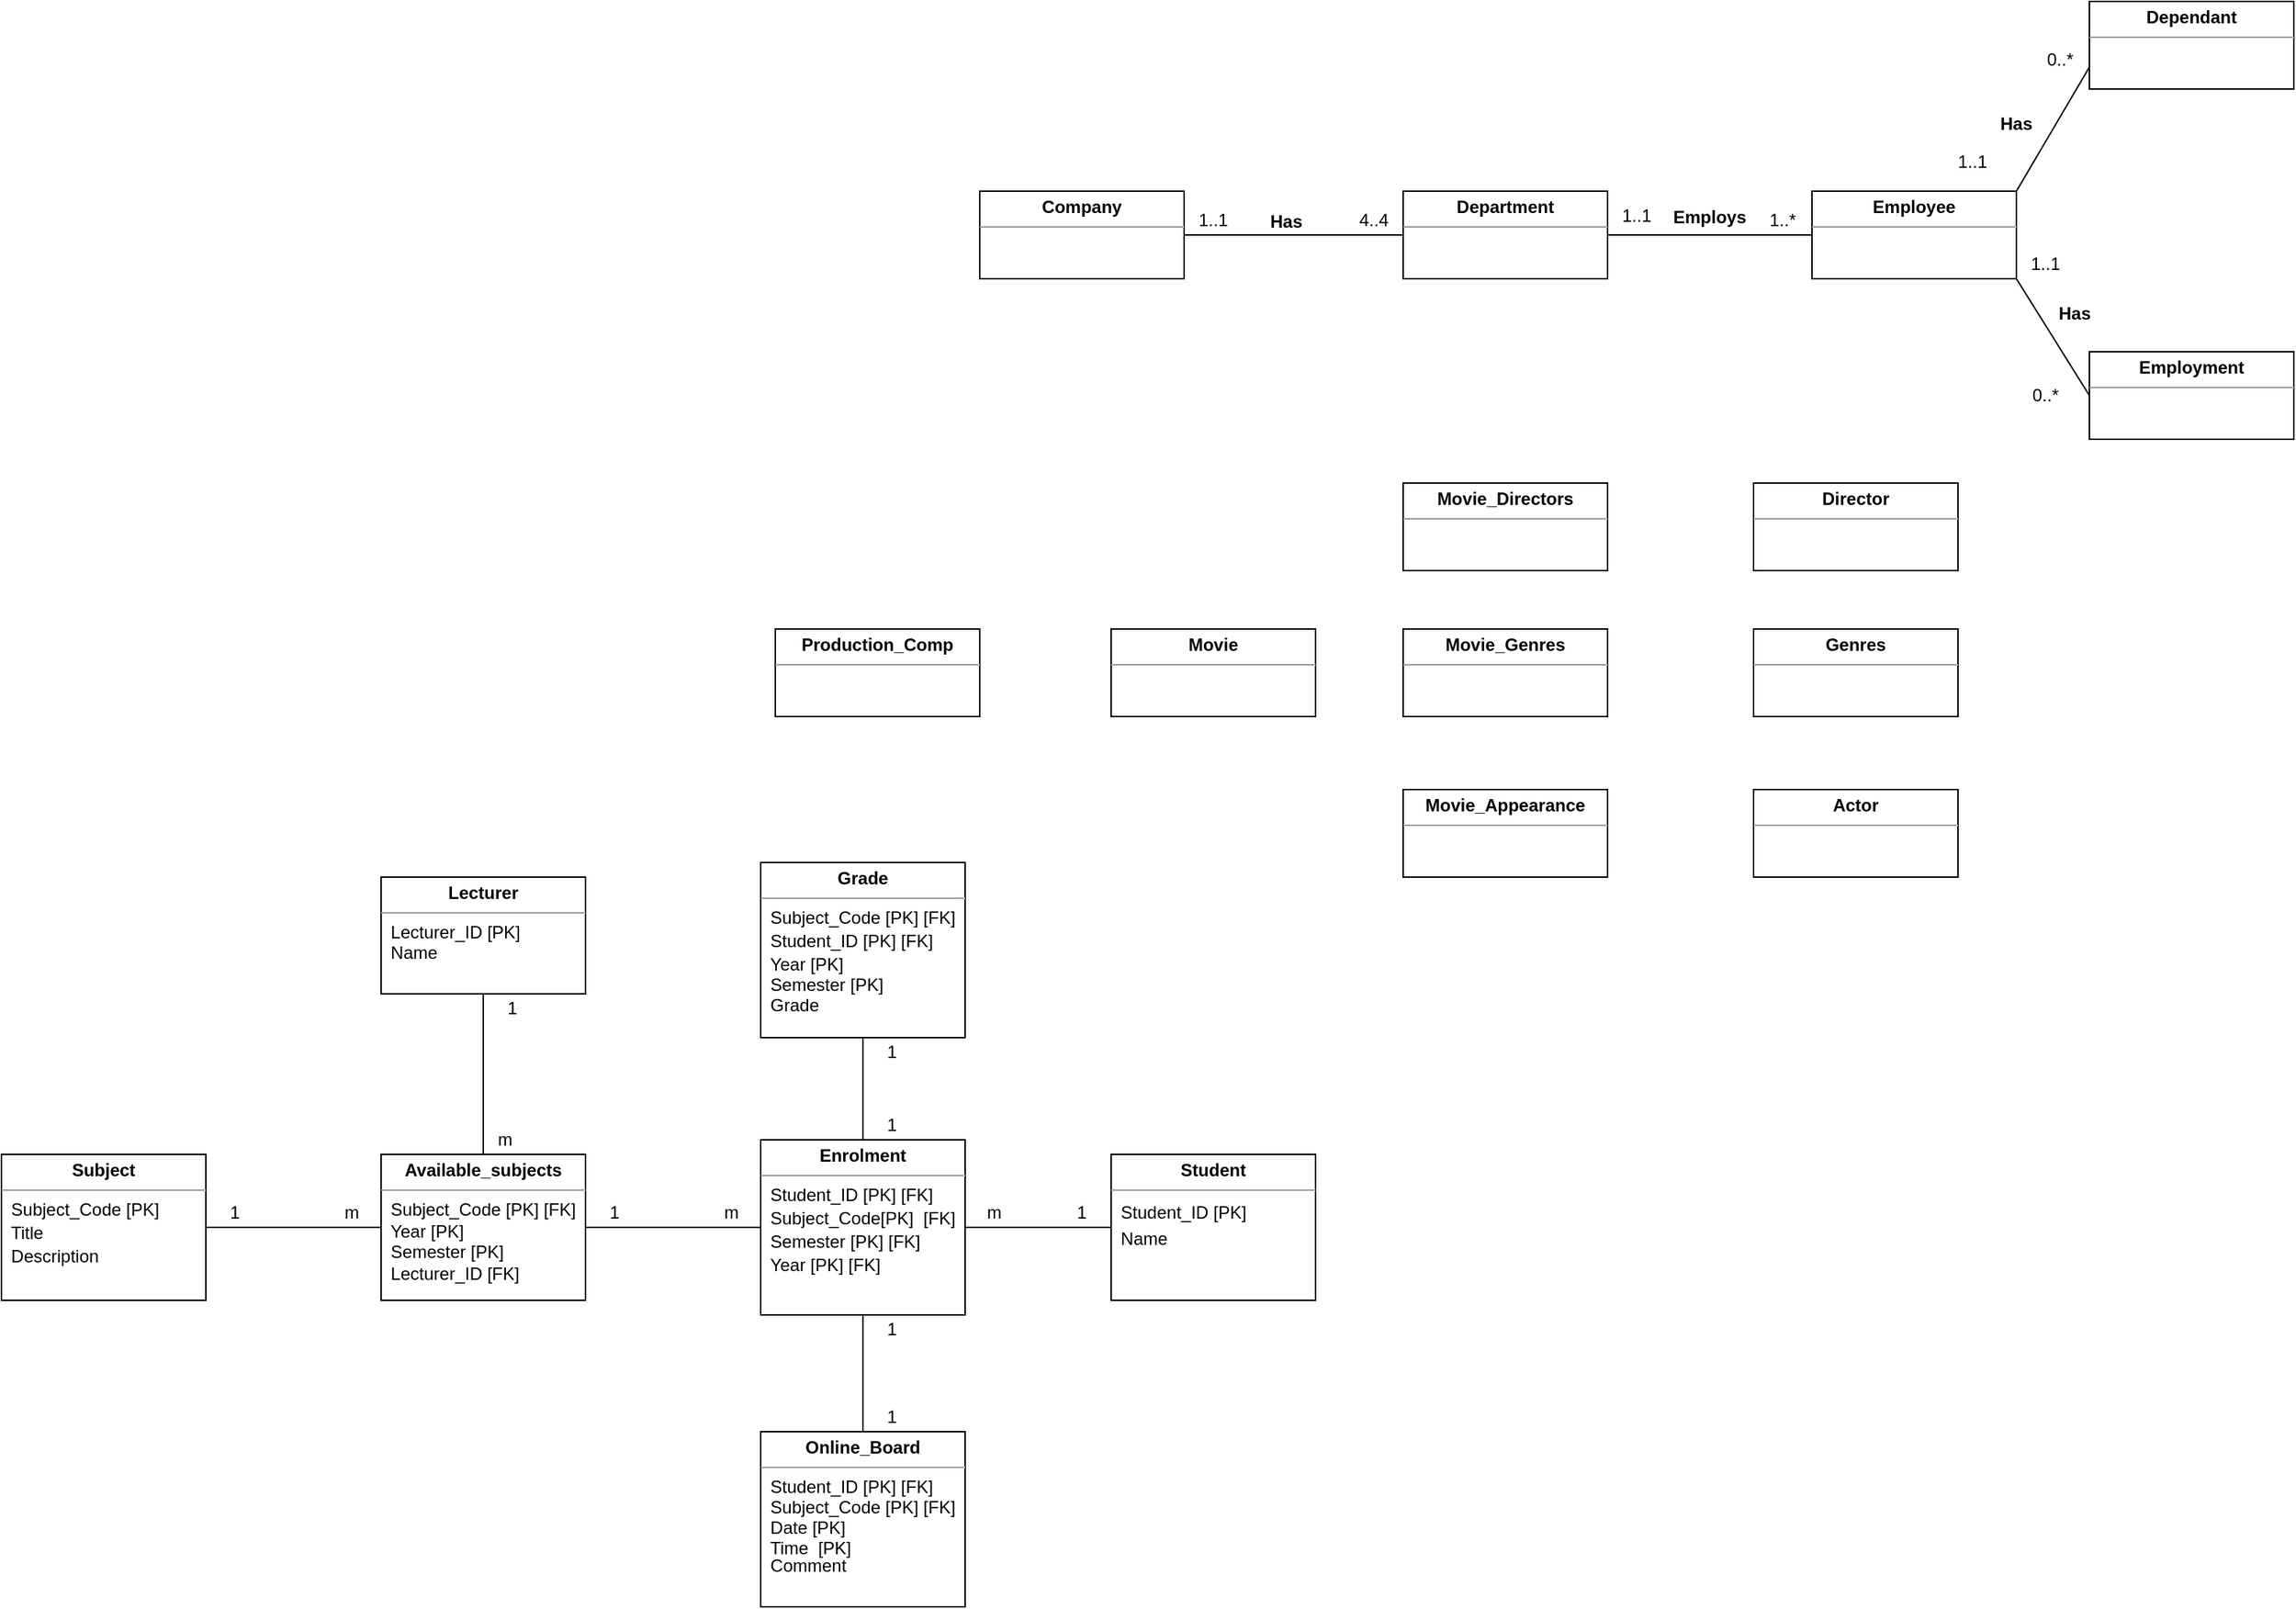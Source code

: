 <mxfile version="12.9.6" type="github">
  <diagram id="6DkOG1rdwAIXr64x-w1V" name="Page-1">
    <mxGraphModel dx="3058" dy="1595" grid="1" gridSize="10" guides="1" tooltips="1" connect="1" arrows="1" fold="1" page="1" pageScale="1" pageWidth="850" pageHeight="1100" math="0" shadow="0">
      <root>
        <mxCell id="0" />
        <mxCell id="1" parent="0" />
        <mxCell id="mapiuc-g3xAohrEqVc1D-4" value="&lt;p style=&quot;margin: 0px ; margin-top: 4px ; text-align: center&quot;&gt;&lt;b&gt;Company&lt;/b&gt;&lt;br&gt;&lt;/p&gt;&lt;hr size=&quot;1&quot;&gt;&lt;div style=&quot;height: 2px&quot;&gt;&lt;/div&gt;" style="verticalAlign=top;align=left;overflow=fill;fontSize=12;fontFamily=Helvetica;html=1;" vertex="1" parent="1">
          <mxGeometry x="-100" y="150" width="140" height="60" as="geometry" />
        </mxCell>
        <mxCell id="mapiuc-g3xAohrEqVc1D-5" value="&lt;p style=&quot;margin: 0px ; margin-top: 4px ; text-align: center&quot;&gt;&lt;b&gt;Department&lt;/b&gt;&lt;br&gt;&lt;/p&gt;&lt;hr size=&quot;1&quot;&gt;&lt;div style=&quot;height: 2px&quot;&gt;&lt;/div&gt;" style="verticalAlign=top;align=left;overflow=fill;fontSize=12;fontFamily=Helvetica;html=1;" vertex="1" parent="1">
          <mxGeometry x="190" y="150" width="140" height="60" as="geometry" />
        </mxCell>
        <mxCell id="mapiuc-g3xAohrEqVc1D-6" value="&lt;p style=&quot;margin: 0px ; margin-top: 4px ; text-align: center&quot;&gt;&lt;b&gt;Employee&lt;/b&gt;&lt;br&gt;&lt;/p&gt;&lt;hr size=&quot;1&quot;&gt;&lt;div style=&quot;height: 2px&quot;&gt;&lt;/div&gt;" style="verticalAlign=top;align=left;overflow=fill;fontSize=12;fontFamily=Helvetica;html=1;" vertex="1" parent="1">
          <mxGeometry x="470" y="150" width="140" height="60" as="geometry" />
        </mxCell>
        <mxCell id="mapiuc-g3xAohrEqVc1D-7" value="&lt;p style=&quot;margin: 0px ; margin-top: 4px ; text-align: center&quot;&gt;&lt;b&gt;Dependant&lt;/b&gt;&lt;br&gt;&lt;/p&gt;&lt;hr size=&quot;1&quot;&gt;&lt;div style=&quot;height: 2px&quot;&gt;&lt;/div&gt;" style="verticalAlign=top;align=left;overflow=fill;fontSize=12;fontFamily=Helvetica;html=1;" vertex="1" parent="1">
          <mxGeometry x="660" y="20" width="140" height="60" as="geometry" />
        </mxCell>
        <mxCell id="mapiuc-g3xAohrEqVc1D-8" value="&lt;p style=&quot;margin: 0px ; margin-top: 4px ; text-align: center&quot;&gt;&lt;b&gt;Employment&lt;/b&gt;&lt;br&gt;&lt;/p&gt;&lt;hr size=&quot;1&quot;&gt;&lt;div style=&quot;height: 2px&quot;&gt;&lt;/div&gt;" style="verticalAlign=top;align=left;overflow=fill;fontSize=12;fontFamily=Helvetica;html=1;" vertex="1" parent="1">
          <mxGeometry x="660" y="260" width="140" height="60" as="geometry" />
        </mxCell>
        <mxCell id="mapiuc-g3xAohrEqVc1D-12" value="" style="endArrow=none;html=1;exitX=1;exitY=0.5;exitDx=0;exitDy=0;entryX=0;entryY=0.5;entryDx=0;entryDy=0;" edge="1" parent="1" source="mapiuc-g3xAohrEqVc1D-4" target="mapiuc-g3xAohrEqVc1D-5">
          <mxGeometry width="50" height="50" relative="1" as="geometry">
            <mxPoint x="230" y="280" as="sourcePoint" />
            <mxPoint x="280" y="230" as="targetPoint" />
          </mxGeometry>
        </mxCell>
        <mxCell id="mapiuc-g3xAohrEqVc1D-13" value="" style="endArrow=none;html=1;exitX=1;exitY=0.5;exitDx=0;exitDy=0;entryX=0;entryY=0.5;entryDx=0;entryDy=0;" edge="1" parent="1" source="mapiuc-g3xAohrEqVc1D-5" target="mapiuc-g3xAohrEqVc1D-6">
          <mxGeometry width="50" height="50" relative="1" as="geometry">
            <mxPoint x="400" y="179.41" as="sourcePoint" />
            <mxPoint x="460" y="179" as="targetPoint" />
          </mxGeometry>
        </mxCell>
        <mxCell id="mapiuc-g3xAohrEqVc1D-15" value="" style="endArrow=none;html=1;exitX=1;exitY=0;exitDx=0;exitDy=0;entryX=0;entryY=0.75;entryDx=0;entryDy=0;" edge="1" parent="1" source="mapiuc-g3xAohrEqVc1D-6" target="mapiuc-g3xAohrEqVc1D-7">
          <mxGeometry width="50" height="50" relative="1" as="geometry">
            <mxPoint x="650" y="110.0" as="sourcePoint" />
            <mxPoint x="730" y="110.0" as="targetPoint" />
          </mxGeometry>
        </mxCell>
        <mxCell id="mapiuc-g3xAohrEqVc1D-17" value="" style="endArrow=none;html=1;exitX=1;exitY=1;exitDx=0;exitDy=0;entryX=0;entryY=0.5;entryDx=0;entryDy=0;" edge="1" parent="1" source="mapiuc-g3xAohrEqVc1D-6" target="mapiuc-g3xAohrEqVc1D-8">
          <mxGeometry width="50" height="50" relative="1" as="geometry">
            <mxPoint x="610" y="240.0" as="sourcePoint" />
            <mxPoint x="690" y="240.0" as="targetPoint" />
          </mxGeometry>
        </mxCell>
        <mxCell id="mapiuc-g3xAohrEqVc1D-18" value="1..1" style="text;html=1;strokeColor=none;fillColor=none;align=center;verticalAlign=middle;whiteSpace=wrap;rounded=0;" vertex="1" parent="1">
          <mxGeometry x="40" y="160" width="40" height="20" as="geometry" />
        </mxCell>
        <mxCell id="mapiuc-g3xAohrEqVc1D-19" value="4..4" style="text;html=1;strokeColor=none;fillColor=none;align=center;verticalAlign=middle;whiteSpace=wrap;rounded=0;" vertex="1" parent="1">
          <mxGeometry x="150" y="160" width="40" height="20" as="geometry" />
        </mxCell>
        <mxCell id="mapiuc-g3xAohrEqVc1D-20" value="1..1" style="text;html=1;strokeColor=none;fillColor=none;align=center;verticalAlign=middle;whiteSpace=wrap;rounded=0;" vertex="1" parent="1">
          <mxGeometry x="330" y="157" width="40" height="20" as="geometry" />
        </mxCell>
        <mxCell id="mapiuc-g3xAohrEqVc1D-21" value="1..*" style="text;html=1;strokeColor=none;fillColor=none;align=center;verticalAlign=middle;whiteSpace=wrap;rounded=0;" vertex="1" parent="1">
          <mxGeometry x="430" y="160" width="40" height="20" as="geometry" />
        </mxCell>
        <mxCell id="mapiuc-g3xAohrEqVc1D-22" value="1..1" style="text;html=1;strokeColor=none;fillColor=none;align=center;verticalAlign=middle;whiteSpace=wrap;rounded=0;" vertex="1" parent="1">
          <mxGeometry x="560" y="120" width="40" height="20" as="geometry" />
        </mxCell>
        <mxCell id="mapiuc-g3xAohrEqVc1D-23" value="0..*" style="text;html=1;strokeColor=none;fillColor=none;align=center;verticalAlign=middle;whiteSpace=wrap;rounded=0;" vertex="1" parent="1">
          <mxGeometry x="620" y="50" width="40" height="20" as="geometry" />
        </mxCell>
        <mxCell id="mapiuc-g3xAohrEqVc1D-24" value="1..1" style="text;html=1;strokeColor=none;fillColor=none;align=center;verticalAlign=middle;whiteSpace=wrap;rounded=0;" vertex="1" parent="1">
          <mxGeometry x="610" y="190" width="40" height="20" as="geometry" />
        </mxCell>
        <mxCell id="mapiuc-g3xAohrEqVc1D-25" value="0..*" style="text;html=1;strokeColor=none;fillColor=none;align=center;verticalAlign=middle;whiteSpace=wrap;rounded=0;" vertex="1" parent="1">
          <mxGeometry x="610" y="280" width="40" height="20" as="geometry" />
        </mxCell>
        <mxCell id="mapiuc-g3xAohrEqVc1D-26" value="&lt;p style=&quot;margin: 0px ; margin-top: 4px ; text-align: center&quot;&gt;&lt;b&gt;Movie&lt;/b&gt;&lt;br&gt;&lt;/p&gt;&lt;hr size=&quot;1&quot;&gt;&lt;div style=&quot;height: 2px&quot;&gt;&lt;/div&gt;" style="verticalAlign=top;align=left;overflow=fill;fontSize=12;fontFamily=Helvetica;html=1;" vertex="1" parent="1">
          <mxGeometry x="-10" y="450" width="140" height="60" as="geometry" />
        </mxCell>
        <mxCell id="mapiuc-g3xAohrEqVc1D-27" value="&lt;p style=&quot;margin: 0px ; margin-top: 4px ; text-align: center&quot;&gt;&lt;b&gt;Production_Comp&lt;/b&gt;&lt;br&gt;&lt;/p&gt;&lt;hr size=&quot;1&quot;&gt;&lt;div style=&quot;height: 2px&quot;&gt;&lt;/div&gt;" style="verticalAlign=top;align=left;overflow=fill;fontSize=12;fontFamily=Helvetica;html=1;" vertex="1" parent="1">
          <mxGeometry x="-240" y="450" width="140" height="60" as="geometry" />
        </mxCell>
        <mxCell id="mapiuc-g3xAohrEqVc1D-28" value="&lt;p style=&quot;margin: 0px ; margin-top: 4px ; text-align: center&quot;&gt;&lt;b&gt;Genres&lt;/b&gt;&lt;br&gt;&lt;/p&gt;&lt;hr size=&quot;1&quot;&gt;&lt;div style=&quot;height: 2px&quot;&gt;&lt;/div&gt;" style="verticalAlign=top;align=left;overflow=fill;fontSize=12;fontFamily=Helvetica;html=1;" vertex="1" parent="1">
          <mxGeometry x="430" y="450" width="140" height="60" as="geometry" />
        </mxCell>
        <mxCell id="mapiuc-g3xAohrEqVc1D-29" value="&lt;p style=&quot;margin: 0px ; margin-top: 4px ; text-align: center&quot;&gt;&lt;b&gt;Director&lt;/b&gt;&lt;br&gt;&lt;/p&gt;&lt;hr size=&quot;1&quot;&gt;&lt;div style=&quot;height: 2px&quot;&gt;&lt;/div&gt;" style="verticalAlign=top;align=left;overflow=fill;fontSize=12;fontFamily=Helvetica;html=1;" vertex="1" parent="1">
          <mxGeometry x="430" y="350" width="140" height="60" as="geometry" />
        </mxCell>
        <mxCell id="mapiuc-g3xAohrEqVc1D-30" value="&lt;p style=&quot;margin: 0px ; margin-top: 4px ; text-align: center&quot;&gt;&lt;b&gt;Actor&lt;/b&gt;&lt;br&gt;&lt;/p&gt;&lt;hr size=&quot;1&quot;&gt;&lt;div style=&quot;height: 2px&quot;&gt;&lt;/div&gt;" style="verticalAlign=top;align=left;overflow=fill;fontSize=12;fontFamily=Helvetica;html=1;" vertex="1" parent="1">
          <mxGeometry x="430" y="560" width="140" height="60" as="geometry" />
        </mxCell>
        <mxCell id="mapiuc-g3xAohrEqVc1D-31" value="&lt;p style=&quot;margin: 0px ; margin-top: 4px ; text-align: center&quot;&gt;&lt;b&gt;Movie_Appearance&lt;/b&gt;&lt;br&gt;&lt;/p&gt;&lt;hr size=&quot;1&quot;&gt;&lt;div style=&quot;height: 2px&quot;&gt;&lt;/div&gt;" style="verticalAlign=top;align=left;overflow=fill;fontSize=12;fontFamily=Helvetica;html=1;" vertex="1" parent="1">
          <mxGeometry x="190" y="560" width="140" height="60" as="geometry" />
        </mxCell>
        <mxCell id="mapiuc-g3xAohrEqVc1D-32" value="&lt;p style=&quot;margin: 0px ; margin-top: 4px ; text-align: center&quot;&gt;&lt;b&gt;Movie_Genres&lt;/b&gt;&lt;br&gt;&lt;/p&gt;&lt;hr size=&quot;1&quot;&gt;&lt;div style=&quot;height: 2px&quot;&gt;&lt;/div&gt;" style="verticalAlign=top;align=left;overflow=fill;fontSize=12;fontFamily=Helvetica;html=1;" vertex="1" parent="1">
          <mxGeometry x="190" y="450" width="140" height="60" as="geometry" />
        </mxCell>
        <mxCell id="mapiuc-g3xAohrEqVc1D-33" value="&lt;p style=&quot;margin: 0px ; margin-top: 4px ; text-align: center&quot;&gt;&lt;b&gt;Movie_Directors&lt;/b&gt;&lt;br&gt;&lt;/p&gt;&lt;hr size=&quot;1&quot;&gt;&lt;div style=&quot;height: 2px&quot;&gt;&lt;/div&gt;" style="verticalAlign=top;align=left;overflow=fill;fontSize=12;fontFamily=Helvetica;html=1;" vertex="1" parent="1">
          <mxGeometry x="190" y="350" width="140" height="60" as="geometry" />
        </mxCell>
        <mxCell id="mapiuc-g3xAohrEqVc1D-43" value="Has" style="text;align=center;fontStyle=1;verticalAlign=middle;spacingLeft=3;spacingRight=3;strokeColor=none;rotatable=0;points=[[0,0.5],[1,0.5]];portConstraint=eastwest;" vertex="1" parent="1">
          <mxGeometry x="70" y="157" width="80" height="26" as="geometry" />
        </mxCell>
        <mxCell id="mapiuc-g3xAohrEqVc1D-45" value="Employs" style="text;align=center;fontStyle=1;verticalAlign=middle;spacingLeft=3;spacingRight=3;strokeColor=none;rotatable=0;points=[[0,0.5],[1,0.5]];portConstraint=eastwest;" vertex="1" parent="1">
          <mxGeometry x="360" y="154" width="80" height="26" as="geometry" />
        </mxCell>
        <mxCell id="mapiuc-g3xAohrEqVc1D-46" value="Has" style="text;align=center;fontStyle=1;verticalAlign=middle;spacingLeft=3;spacingRight=3;strokeColor=none;rotatable=0;points=[[0,0.5],[1,0.5]];portConstraint=eastwest;" vertex="1" parent="1">
          <mxGeometry x="570" y="90" width="80" height="26" as="geometry" />
        </mxCell>
        <mxCell id="mapiuc-g3xAohrEqVc1D-47" value="Has" style="text;align=center;fontStyle=1;verticalAlign=middle;spacingLeft=3;spacingRight=3;strokeColor=none;rotatable=0;points=[[0,0.5],[1,0.5]];portConstraint=eastwest;" vertex="1" parent="1">
          <mxGeometry x="610" y="220" width="80" height="26" as="geometry" />
        </mxCell>
        <mxCell id="mapiuc-g3xAohrEqVc1D-49" value="&lt;p style=&quot;margin: 0px ; margin-top: 4px ; text-align: center&quot;&gt;&lt;b&gt;Subject&lt;/b&gt;&lt;br&gt;&lt;/p&gt;&lt;hr size=&quot;1&quot;&gt;&lt;div style=&quot;height: 2px&quot;&gt;&amp;nbsp; Subject_Code [PK]&lt;br&gt;&lt;/div&gt;&lt;div style=&quot;height: 2px&quot;&gt;&lt;br&gt;&lt;/div&gt;&lt;div style=&quot;height: 2px&quot;&gt;&lt;br&gt;&lt;/div&gt;&lt;div style=&quot;height: 2px&quot;&gt;&lt;br&gt;&lt;/div&gt;&lt;div style=&quot;height: 2px&quot;&gt;&lt;br&gt;&lt;/div&gt;&lt;div style=&quot;height: 2px&quot;&gt;&lt;br&gt;&lt;/div&gt;&lt;div style=&quot;height: 2px&quot;&gt;&lt;br&gt;&lt;/div&gt;&lt;div style=&quot;height: 2px&quot;&gt;&lt;br&gt;&lt;/div&gt;&lt;div style=&quot;height: 2px&quot;&gt;&amp;nbsp; Title &lt;br&gt;&lt;/div&gt;&lt;div style=&quot;height: 2px&quot;&gt;&lt;br&gt;&lt;/div&gt;&lt;div style=&quot;height: 2px&quot;&gt;&lt;br&gt;&lt;/div&gt;&lt;div style=&quot;height: 2px&quot;&gt;&lt;br&gt;&lt;/div&gt;&lt;div style=&quot;height: 2px&quot;&gt;&lt;br&gt;&lt;/div&gt;&lt;div style=&quot;height: 2px&quot;&gt;&lt;br&gt;&lt;/div&gt;&lt;div style=&quot;height: 2px&quot;&gt;&lt;br&gt;&lt;/div&gt;&lt;div style=&quot;height: 2px&quot;&gt;&lt;br&gt;&lt;/div&gt;&lt;div style=&quot;height: 2px&quot;&gt;&amp;nbsp; Description&lt;br&gt;&lt;/div&gt;" style="verticalAlign=top;align=left;overflow=fill;fontSize=12;fontFamily=Helvetica;html=1;" vertex="1" parent="1">
          <mxGeometry x="-770" y="810" width="140" height="100" as="geometry" />
        </mxCell>
        <mxCell id="mapiuc-g3xAohrEqVc1D-50" value="&lt;p style=&quot;margin: 0px ; margin-top: 4px ; text-align: center&quot;&gt;&lt;b&gt;Available_subjects&lt;/b&gt;&lt;br&gt;&lt;/p&gt;&lt;hr size=&quot;1&quot;&gt;&lt;div&gt;&amp;nbsp; Subject_Code [PK] [FK]&lt;br&gt;&lt;/div&gt;&lt;div&gt;&amp;nbsp; Year [PK]&lt;br&gt;&lt;/div&gt;&lt;div&gt;&amp;nbsp; Semester [PK]&lt;br&gt;&lt;/div&gt;&lt;div&gt;&amp;nbsp; Lecturer_ID [FK]&lt;br&gt;&lt;/div&gt;" style="verticalAlign=top;align=left;overflow=fill;fontSize=12;fontFamily=Helvetica;html=1;" vertex="1" parent="1">
          <mxGeometry x="-510" y="810" width="140" height="100" as="geometry" />
        </mxCell>
        <mxCell id="mapiuc-g3xAohrEqVc1D-51" value="&lt;p style=&quot;margin: 0px ; margin-top: 4px ; text-align: center&quot;&gt;&lt;b&gt;Lecturer&lt;/b&gt;&lt;br&gt;&lt;/p&gt;&lt;hr size=&quot;1&quot;&gt;&lt;div style=&quot;height: 2px&quot;&gt;&amp;nbsp; Lecturer_ID [PK]&lt;br&gt;&lt;/div&gt;&lt;div style=&quot;height: 2px&quot;&gt;&lt;br&gt;&lt;/div&gt;&lt;div style=&quot;height: 2px&quot;&gt;&lt;br&gt;&lt;/div&gt;&lt;div style=&quot;height: 2px&quot;&gt;&lt;br&gt;&lt;/div&gt;&lt;div style=&quot;height: 2px&quot;&gt;&lt;br&gt;&lt;/div&gt;&lt;div style=&quot;height: 2px&quot;&gt;&lt;br&gt;&lt;/div&gt;&lt;div style=&quot;height: 2px&quot;&gt;&lt;br&gt;&lt;/div&gt;&lt;div style=&quot;height: 2px&quot;&gt;&amp;nbsp; Name&lt;br&gt;&lt;/div&gt;" style="verticalAlign=top;align=left;overflow=fill;fontSize=12;fontFamily=Helvetica;html=1;" vertex="1" parent="1">
          <mxGeometry x="-510" y="620" width="140" height="80" as="geometry" />
        </mxCell>
        <mxCell id="mapiuc-g3xAohrEqVc1D-52" value="&lt;p style=&quot;margin: 0px ; margin-top: 4px ; text-align: center&quot;&gt;&lt;b&gt;Enrolment&lt;/b&gt;&lt;br&gt;&lt;/p&gt;&lt;hr size=&quot;1&quot;&gt;&lt;div style=&quot;height: 2px&quot;&gt;&amp;nbsp; Student_ID [PK] [FK]&lt;br&gt;&lt;/div&gt;&lt;div style=&quot;height: 2px&quot;&gt;&lt;br&gt;&lt;/div&gt;&lt;div style=&quot;height: 2px&quot;&gt;&lt;br&gt;&lt;/div&gt;&lt;div style=&quot;height: 2px&quot;&gt;&lt;br&gt;&lt;/div&gt;&lt;div style=&quot;height: 2px&quot;&gt;&lt;br&gt;&lt;/div&gt;&lt;div style=&quot;height: 2px&quot;&gt;&lt;br&gt;&lt;/div&gt;&lt;div style=&quot;height: 2px&quot;&gt;&lt;br&gt;&lt;/div&gt;&lt;div style=&quot;height: 2px&quot;&gt;&lt;br&gt;&lt;/div&gt;&lt;div style=&quot;height: 2px&quot;&gt;&amp;nbsp; Subject_Code[PK]&amp;nbsp; [FK]&lt;/div&gt;&lt;div style=&quot;height: 2px&quot;&gt;&lt;br&gt;&lt;/div&gt;&lt;div style=&quot;height: 2px&quot;&gt;&lt;br&gt;&lt;/div&gt;&lt;div style=&quot;height: 2px&quot;&gt;&lt;br&gt;&lt;/div&gt;&lt;div style=&quot;height: 2px&quot;&gt;&lt;br&gt;&lt;/div&gt;&lt;div style=&quot;height: 2px&quot;&gt;&lt;br&gt;&lt;/div&gt;&lt;div style=&quot;height: 2px&quot;&gt;&lt;br&gt;&lt;/div&gt;&lt;div style=&quot;height: 2px&quot;&gt;&lt;br&gt;&lt;/div&gt;&lt;div style=&quot;height: 2px&quot;&gt;&amp;nbsp; Semester [PK] [FK]&lt;/div&gt;&lt;div style=&quot;height: 2px&quot;&gt;&lt;br&gt;&lt;/div&gt;&lt;div style=&quot;height: 2px&quot;&gt;&lt;br&gt;&lt;/div&gt;&lt;div style=&quot;height: 2px&quot;&gt;&lt;br&gt;&lt;/div&gt;&lt;div style=&quot;height: 2px&quot;&gt;&lt;br&gt;&lt;/div&gt;&lt;div style=&quot;height: 2px&quot;&gt;&lt;br&gt;&lt;/div&gt;&lt;div style=&quot;height: 2px&quot;&gt;&amp;nbsp;&lt;br&gt;&lt;/div&gt;&lt;div style=&quot;height: 2px&quot;&gt;&lt;br&gt;&lt;/div&gt;&lt;div style=&quot;height: 2px&quot;&gt;&amp;nbsp; Year [PK] [FK]&lt;/div&gt;" style="verticalAlign=top;align=left;overflow=fill;fontSize=12;fontFamily=Helvetica;html=1;" vertex="1" parent="1">
          <mxGeometry x="-250" y="800" width="140" height="120" as="geometry" />
        </mxCell>
        <mxCell id="mapiuc-g3xAohrEqVc1D-53" value="&lt;p style=&quot;margin: 0px ; margin-top: 4px ; text-align: center&quot;&gt;&lt;b&gt;Online_Board&lt;/b&gt;&lt;br&gt;&lt;/p&gt;&lt;hr size=&quot;1&quot;&gt;&lt;div style=&quot;height: 2px&quot;&gt;&amp;nbsp; Student_ID [PK] [FK]&lt;/div&gt;&lt;div style=&quot;height: 2px&quot;&gt;&lt;br&gt;&lt;/div&gt;&lt;div style=&quot;height: 2px&quot;&gt;&lt;br&gt;&lt;/div&gt;&lt;div style=&quot;height: 2px&quot;&gt;&lt;br&gt;&lt;/div&gt;&lt;div style=&quot;height: 2px&quot;&gt;&lt;br&gt;&lt;/div&gt;&lt;div style=&quot;height: 2px&quot;&gt;&lt;br&gt;&lt;/div&gt;&lt;div style=&quot;height: 2px&quot;&gt;&lt;br&gt;&lt;/div&gt;&lt;div style=&quot;height: 2px&quot;&gt;&amp;nbsp; Subject_Code [PK] [FK]&lt;/div&gt;&lt;div style=&quot;height: 2px&quot;&gt;&lt;br&gt;&lt;/div&gt;&lt;div style=&quot;height: 2px&quot;&gt;&lt;br&gt;&lt;/div&gt;&lt;div style=&quot;height: 2px&quot;&gt;&lt;br&gt;&lt;/div&gt;&lt;div style=&quot;height: 2px&quot;&gt;&lt;br&gt;&lt;/div&gt;&lt;div style=&quot;height: 2px&quot;&gt;&lt;br&gt;&lt;/div&gt;&lt;div style=&quot;height: 2px&quot;&gt;&amp;nbsp; &lt;br&gt;&lt;/div&gt;&lt;div style=&quot;height: 2px&quot;&gt;&amp;nbsp; Date [PK]&lt;br&gt;&lt;/div&gt;&lt;div style=&quot;height: 2px&quot;&gt;&lt;br&gt;&lt;/div&gt;&lt;div style=&quot;height: 2px&quot;&gt;&lt;br&gt;&lt;/div&gt;&lt;div style=&quot;height: 2px&quot;&gt;&lt;br&gt;&lt;/div&gt;&lt;div style=&quot;height: 2px&quot;&gt;&lt;br&gt;&lt;/div&gt;&lt;div style=&quot;height: 2px&quot;&gt;&lt;br&gt;&lt;/div&gt;&lt;div style=&quot;height: 2px&quot;&gt;&lt;br&gt;&lt;/div&gt;&lt;div style=&quot;height: 2px&quot;&gt;&amp;nbsp; Time&amp;nbsp; [PK]&lt;br&gt;&lt;div style=&quot;height: 2px&quot;&gt;&lt;br&gt;&lt;/div&gt;&lt;div style=&quot;height: 2px&quot;&gt;&lt;br&gt;&lt;/div&gt;&lt;div style=&quot;height: 2px&quot;&gt;&lt;br&gt;&lt;/div&gt;&lt;div style=&quot;height: 2px&quot;&gt;&lt;br&gt;&lt;br&gt;&lt;/div&gt;&lt;/div&gt;&lt;div style=&quot;height: 2px&quot;&gt;&lt;br&gt;&lt;/div&gt;&lt;div style=&quot;height: 2px&quot;&gt;&lt;br&gt;&lt;/div&gt;&lt;div style=&quot;height: 2px&quot;&gt;&lt;br&gt;&lt;/div&gt;&lt;div style=&quot;height: 2px&quot;&gt;&lt;br&gt;&lt;/div&gt;&lt;div style=&quot;height: 2px&quot;&gt;&lt;br&gt;&lt;/div&gt;&lt;div style=&quot;height: 2px&quot;&gt;&amp;nbsp; Comment&lt;br&gt;&lt;/div&gt;&lt;div style=&quot;height: 2px&quot;&gt;&lt;br&gt;&lt;/div&gt;&lt;div style=&quot;height: 2px&quot;&gt;&lt;br&gt;&lt;/div&gt;&lt;div style=&quot;height: 2px&quot;&gt;&lt;br&gt;&lt;/div&gt;&lt;div style=&quot;height: 2px&quot;&gt;&lt;br&gt;&lt;/div&gt;&lt;div style=&quot;height: 2px&quot;&gt;&lt;br&gt;&lt;/div&gt;&lt;div style=&quot;height: 2px&quot;&gt;&lt;br&gt;&lt;/div&gt;" style="verticalAlign=top;align=left;overflow=fill;fontSize=12;fontFamily=Helvetica;html=1;" vertex="1" parent="1">
          <mxGeometry x="-250" y="1000" width="140" height="120" as="geometry" />
        </mxCell>
        <mxCell id="mapiuc-g3xAohrEqVc1D-54" value="&lt;p style=&quot;margin: 0px ; margin-top: 4px ; text-align: center&quot;&gt;&lt;b&gt;Student&lt;/b&gt;&lt;br&gt;&lt;/p&gt;&lt;hr size=&quot;1&quot;&gt;&lt;div style=&quot;height: 2px&quot;&gt;&amp;nbsp; &lt;br&gt;&lt;/div&gt;&lt;div style=&quot;height: 2px&quot;&gt;&amp;nbsp; Student_ID [PK]&lt;/div&gt;&lt;div style=&quot;height: 2px&quot;&gt;&lt;br&gt;&lt;/div&gt;&lt;div style=&quot;height: 2px&quot;&gt;&lt;br&gt;&lt;/div&gt;&lt;div style=&quot;height: 2px&quot;&gt;&lt;br&gt;&lt;/div&gt;&lt;div style=&quot;height: 2px&quot;&gt;&lt;br&gt;&lt;/div&gt;&lt;div style=&quot;height: 2px&quot;&gt;&lt;br&gt;&lt;/div&gt;&lt;div style=&quot;height: 2px&quot;&gt;&lt;br&gt;&lt;/div&gt;&lt;div style=&quot;height: 2px&quot;&gt;&lt;br&gt;&lt;/div&gt;&lt;div style=&quot;height: 2px&quot;&gt;&lt;br&gt;&lt;/div&gt;&lt;div style=&quot;height: 2px&quot;&gt;&amp;nbsp; Name&lt;div style=&quot;height: 2px&quot;&gt;&lt;br&gt;&lt;/div&gt;&lt;div style=&quot;height: 2px&quot;&gt;&lt;br&gt;&lt;br&gt;&lt;/div&gt;&lt;div style=&quot;height: 2px&quot;&gt;&lt;br&gt;&lt;/div&gt;&lt;div style=&quot;height: 2px&quot;&gt;&lt;br&gt;&lt;/div&gt;&lt;div style=&quot;height: 2px&quot;&gt;&lt;br&gt;&lt;/div&gt;&lt;div style=&quot;height: 2px&quot;&gt;&lt;br&gt;&lt;br&gt;&lt;/div&gt;&lt;/div&gt;" style="verticalAlign=top;align=left;overflow=fill;fontSize=12;fontFamily=Helvetica;html=1;" vertex="1" parent="1">
          <mxGeometry x="-10" y="810" width="140" height="100" as="geometry" />
        </mxCell>
        <mxCell id="mapiuc-g3xAohrEqVc1D-55" value="&lt;p style=&quot;margin: 0px ; margin-top: 4px ; text-align: center&quot;&gt;&lt;b&gt;Grade&lt;/b&gt;&lt;br&gt;&lt;/p&gt;&lt;hr size=&quot;1&quot;&gt;&lt;div style=&quot;height: 2px&quot;&gt;&amp;nbsp; Subject_Code [PK] [FK]&lt;/div&gt;&lt;div style=&quot;height: 2px&quot;&gt;&lt;br&gt;&lt;/div&gt;&lt;div style=&quot;height: 2px&quot;&gt;&lt;br&gt;&lt;/div&gt;&lt;div style=&quot;height: 2px&quot;&gt;&lt;br&gt;&lt;/div&gt;&lt;div style=&quot;height: 2px&quot;&gt;&lt;br&gt;&lt;/div&gt;&lt;div style=&quot;height: 2px&quot;&gt;&lt;br&gt;&lt;/div&gt;&lt;div style=&quot;height: 2px&quot;&gt;&lt;br&gt;&lt;/div&gt;&lt;div style=&quot;height: 2px&quot;&gt;&lt;br&gt;&lt;/div&gt;&lt;div style=&quot;height: 2px&quot;&gt;&amp;nbsp; Student_ID [PK] [FK]&lt;/div&gt;&lt;div style=&quot;height: 2px&quot;&gt;&lt;br&gt;&lt;/div&gt;&lt;div style=&quot;height: 2px&quot;&gt;&lt;br&gt;&lt;/div&gt;&lt;div style=&quot;height: 2px&quot;&gt;&lt;br&gt;&lt;/div&gt;&lt;div style=&quot;height: 2px&quot;&gt;&lt;br&gt;&lt;/div&gt;&lt;div style=&quot;height: 2px&quot;&gt;&lt;br&gt;&lt;/div&gt;&lt;div style=&quot;height: 2px&quot;&gt;&lt;br&gt;&lt;/div&gt;&lt;div style=&quot;height: 2px&quot;&gt;&amp;nbsp; &lt;br&gt;&lt;/div&gt;&lt;div style=&quot;height: 2px&quot;&gt;&amp;nbsp; Year [PK]&lt;/div&gt;&lt;div style=&quot;height: 2px&quot;&gt;&lt;br&gt;&lt;/div&gt;&lt;div style=&quot;height: 2px&quot;&gt;&lt;br&gt;&lt;/div&gt;&lt;div style=&quot;height: 2px&quot;&gt;&lt;br&gt;&lt;/div&gt;&lt;div style=&quot;height: 2px&quot;&gt;&lt;br&gt;&lt;/div&gt;&lt;div style=&quot;height: 2px&quot;&gt;&lt;br&gt;&lt;/div&gt;&lt;div style=&quot;height: 2px&quot;&gt;&lt;br&gt;&lt;/div&gt;&lt;div style=&quot;height: 2px&quot;&gt;&amp;nbsp; Semester [PK]&lt;/div&gt;&lt;div style=&quot;height: 2px&quot;&gt;&lt;br&gt;&lt;/div&gt;&lt;div style=&quot;height: 2px&quot;&gt;&lt;br&gt;&lt;/div&gt;&lt;div style=&quot;height: 2px&quot;&gt;&lt;br&gt;&lt;/div&gt;&lt;div style=&quot;height: 2px&quot;&gt;&lt;br&gt;&lt;/div&gt;&lt;div style=&quot;height: 2px&quot;&gt;&lt;br&gt;&lt;/div&gt;&lt;div style=&quot;height: 2px&quot;&gt;&lt;br&gt;&lt;/div&gt;&lt;div style=&quot;height: 2px&quot;&gt;&amp;nbsp; Grade&lt;br&gt;&lt;/div&gt;" style="verticalAlign=top;align=left;overflow=fill;fontSize=12;fontFamily=Helvetica;html=1;" vertex="1" parent="1">
          <mxGeometry x="-250" y="610" width="140" height="120" as="geometry" />
        </mxCell>
        <mxCell id="mapiuc-g3xAohrEqVc1D-56" value="" style="endArrow=none;html=1;rounded=0;entryX=0;entryY=0.5;entryDx=0;entryDy=0;" edge="1" parent="1" target="mapiuc-g3xAohrEqVc1D-50">
          <mxGeometry relative="1" as="geometry">
            <mxPoint x="-630" y="860" as="sourcePoint" />
            <mxPoint x="-430" y="1000" as="targetPoint" />
          </mxGeometry>
        </mxCell>
        <mxCell id="mapiuc-g3xAohrEqVc1D-57" value="" style="endArrow=none;html=1;rounded=0;exitX=0.5;exitY=1;exitDx=0;exitDy=0;" edge="1" parent="1" source="mapiuc-g3xAohrEqVc1D-51" target="mapiuc-g3xAohrEqVc1D-50">
          <mxGeometry relative="1" as="geometry">
            <mxPoint x="-480" y="780" as="sourcePoint" />
            <mxPoint x="-360" y="780" as="targetPoint" />
          </mxGeometry>
        </mxCell>
        <mxCell id="mapiuc-g3xAohrEqVc1D-58" value="" style="endArrow=none;html=1;rounded=0;exitX=1;exitY=0.5;exitDx=0;exitDy=0;entryX=0;entryY=0.5;entryDx=0;entryDy=0;" edge="1" parent="1" source="mapiuc-g3xAohrEqVc1D-50" target="mapiuc-g3xAohrEqVc1D-52">
          <mxGeometry relative="1" as="geometry">
            <mxPoint x="-360" y="859.5" as="sourcePoint" />
            <mxPoint x="-240" y="859.5" as="targetPoint" />
          </mxGeometry>
        </mxCell>
        <mxCell id="mapiuc-g3xAohrEqVc1D-59" value="" style="endArrow=none;html=1;rounded=0;exitX=0.5;exitY=1;exitDx=0;exitDy=0;entryX=0.5;entryY=0;entryDx=0;entryDy=0;" edge="1" parent="1" source="mapiuc-g3xAohrEqVc1D-52" target="mapiuc-g3xAohrEqVc1D-53">
          <mxGeometry relative="1" as="geometry">
            <mxPoint x="-190" y="960" as="sourcePoint" />
            <mxPoint x="-70" y="960" as="targetPoint" />
          </mxGeometry>
        </mxCell>
        <mxCell id="mapiuc-g3xAohrEqVc1D-60" value="" style="endArrow=none;html=1;rounded=0;exitX=0.5;exitY=1;exitDx=0;exitDy=0;entryX=0.5;entryY=0;entryDx=0;entryDy=0;" edge="1" parent="1" source="mapiuc-g3xAohrEqVc1D-55" target="mapiuc-g3xAohrEqVc1D-52">
          <mxGeometry relative="1" as="geometry">
            <mxPoint x="-590" y="900" as="sourcePoint" />
            <mxPoint x="-470" y="900" as="targetPoint" />
          </mxGeometry>
        </mxCell>
        <mxCell id="mapiuc-g3xAohrEqVc1D-61" value="" style="endArrow=none;html=1;rounded=0;exitX=0;exitY=0.5;exitDx=0;exitDy=0;entryX=1;entryY=0.5;entryDx=0;entryDy=0;" edge="1" parent="1" source="mapiuc-g3xAohrEqVc1D-54" target="mapiuc-g3xAohrEqVc1D-52">
          <mxGeometry relative="1" as="geometry">
            <mxPoint x="-580" y="910" as="sourcePoint" />
            <mxPoint x="-460" y="910" as="targetPoint" />
          </mxGeometry>
        </mxCell>
        <mxCell id="mapiuc-g3xAohrEqVc1D-63" value="1" style="text;html=1;strokeColor=none;fillColor=none;align=center;verticalAlign=middle;whiteSpace=wrap;rounded=0;" vertex="1" parent="1">
          <mxGeometry x="-630" y="840" width="40" height="20" as="geometry" />
        </mxCell>
        <mxCell id="mapiuc-g3xAohrEqVc1D-64" value="m" style="text;html=1;strokeColor=none;fillColor=none;align=center;verticalAlign=middle;whiteSpace=wrap;rounded=0;" vertex="1" parent="1">
          <mxGeometry x="-550" y="840" width="40" height="20" as="geometry" />
        </mxCell>
        <mxCell id="mapiuc-g3xAohrEqVc1D-66" value="m" style="text;html=1;strokeColor=none;fillColor=none;align=center;verticalAlign=middle;whiteSpace=wrap;rounded=0;" vertex="1" parent="1">
          <mxGeometry x="-445" y="790" width="40" height="20" as="geometry" />
        </mxCell>
        <mxCell id="mapiuc-g3xAohrEqVc1D-67" value="1" style="text;html=1;strokeColor=none;fillColor=none;align=center;verticalAlign=middle;whiteSpace=wrap;rounded=0;" vertex="1" parent="1">
          <mxGeometry x="-440" y="700" width="40" height="20" as="geometry" />
        </mxCell>
        <mxCell id="mapiuc-g3xAohrEqVc1D-68" value="1" style="text;html=1;strokeColor=none;fillColor=none;align=center;verticalAlign=middle;whiteSpace=wrap;rounded=0;" vertex="1" parent="1">
          <mxGeometry x="-370" y="840" width="40" height="20" as="geometry" />
        </mxCell>
        <mxCell id="mapiuc-g3xAohrEqVc1D-69" value="m" style="text;html=1;strokeColor=none;fillColor=none;align=center;verticalAlign=middle;whiteSpace=wrap;rounded=0;" vertex="1" parent="1">
          <mxGeometry x="-290" y="840" width="40" height="20" as="geometry" />
        </mxCell>
        <mxCell id="mapiuc-g3xAohrEqVc1D-70" value="1" style="text;html=1;strokeColor=none;fillColor=none;align=center;verticalAlign=middle;whiteSpace=wrap;rounded=0;" vertex="1" parent="1">
          <mxGeometry x="-180" y="730" width="40" height="20" as="geometry" />
        </mxCell>
        <mxCell id="mapiuc-g3xAohrEqVc1D-71" value="1" style="text;html=1;strokeColor=none;fillColor=none;align=center;verticalAlign=middle;whiteSpace=wrap;rounded=0;" vertex="1" parent="1">
          <mxGeometry x="-180" y="780" width="40" height="20" as="geometry" />
        </mxCell>
        <mxCell id="mapiuc-g3xAohrEqVc1D-72" value="1" style="text;html=1;strokeColor=none;fillColor=none;align=center;verticalAlign=middle;whiteSpace=wrap;rounded=0;" vertex="1" parent="1">
          <mxGeometry x="-50" y="840" width="40" height="20" as="geometry" />
        </mxCell>
        <mxCell id="mapiuc-g3xAohrEqVc1D-73" value="m" style="text;html=1;strokeColor=none;fillColor=none;align=center;verticalAlign=middle;whiteSpace=wrap;rounded=0;" vertex="1" parent="1">
          <mxGeometry x="-110" y="840" width="40" height="20" as="geometry" />
        </mxCell>
        <mxCell id="mapiuc-g3xAohrEqVc1D-74" value="1" style="text;html=1;strokeColor=none;fillColor=none;align=center;verticalAlign=middle;whiteSpace=wrap;rounded=0;" vertex="1" parent="1">
          <mxGeometry x="-180" y="920" width="40" height="20" as="geometry" />
        </mxCell>
        <mxCell id="mapiuc-g3xAohrEqVc1D-75" value="1" style="text;html=1;strokeColor=none;fillColor=none;align=center;verticalAlign=middle;whiteSpace=wrap;rounded=0;" vertex="1" parent="1">
          <mxGeometry x="-180" y="980" width="40" height="20" as="geometry" />
        </mxCell>
      </root>
    </mxGraphModel>
  </diagram>
</mxfile>
